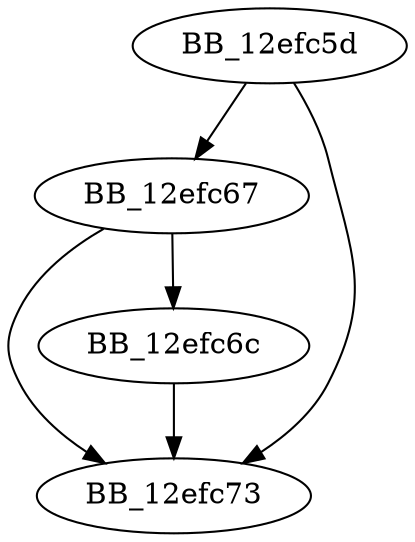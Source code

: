 DiGraph sub_12EFC5D{
BB_12efc5d->BB_12efc67
BB_12efc5d->BB_12efc73
BB_12efc67->BB_12efc6c
BB_12efc67->BB_12efc73
BB_12efc6c->BB_12efc73
}
